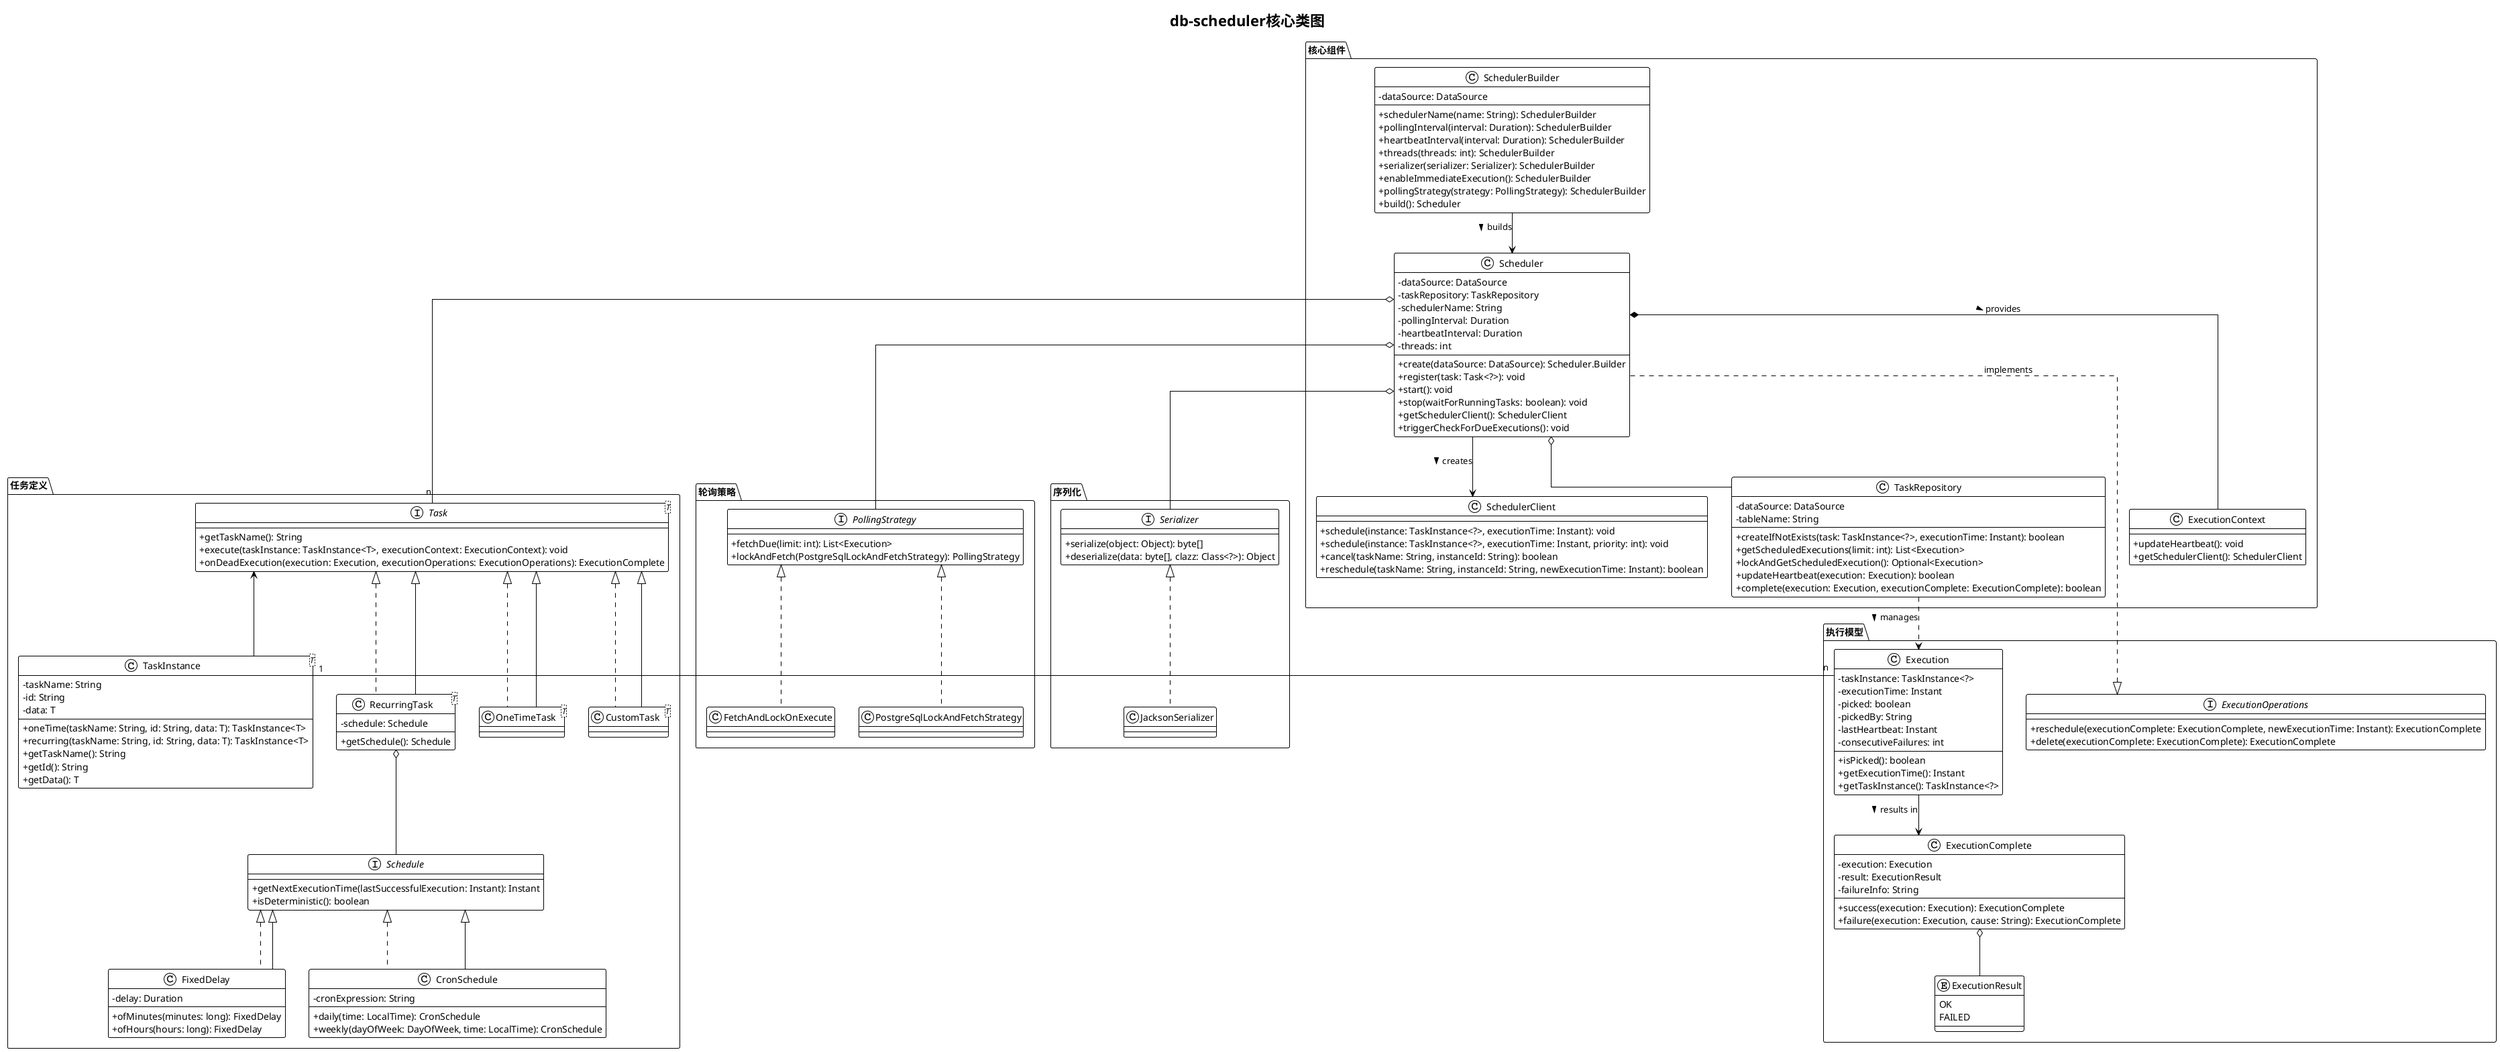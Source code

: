 @startuml db-scheduler类图

!theme plain
skinparam linetype ortho
skinparam classAttributeIconSize 0

title db-scheduler核心类图

package "核心组件" {
  class Scheduler {
    - dataSource: DataSource
    - taskRepository: TaskRepository
    - schedulerName: String
    - pollingInterval: Duration
    - heartbeatInterval: Duration
    - threads: int
    + create(dataSource: DataSource): Scheduler.Builder
    + register(task: Task<?>): void
    + start(): void
    + stop(waitForRunningTasks: boolean): void
    + getSchedulerClient(): SchedulerClient
    + triggerCheckForDueExecutions(): void
  }
  
  class SchedulerBuilder {
    - dataSource: DataSource
    + schedulerName(name: String): SchedulerBuilder
    + pollingInterval(interval: Duration): SchedulerBuilder
    + heartbeatInterval(interval: Duration): SchedulerBuilder
    + threads(threads: int): SchedulerBuilder
    + serializer(serializer: Serializer): SchedulerBuilder
    + enableImmediateExecution(): SchedulerBuilder
    + pollingStrategy(strategy: PollingStrategy): SchedulerBuilder
    + build(): Scheduler
  }

  class SchedulerClient {
    + schedule(instance: TaskInstance<?>, executionTime: Instant): void
    + schedule(instance: TaskInstance<?>, executionTime: Instant, priority: int): void
    + cancel(taskName: String, instanceId: String): boolean
    + reschedule(taskName: String, instanceId: String, newExecutionTime: Instant): boolean
  }

  class TaskRepository {
    - dataSource: DataSource
    - tableName: String
    + createIfNotExists(task: TaskInstance<?>, executionTime: Instant): boolean
    + getScheduledExecutions(limit: int): List<Execution>
    + lockAndGetScheduledExecution(): Optional<Execution>
    + updateHeartbeat(execution: Execution): boolean
    + complete(execution: Execution, executionComplete: ExecutionComplete): boolean
  }
  
  class ExecutionContext {
    + updateHeartbeat(): void
    + getSchedulerClient(): SchedulerClient
  }
}

package "任务定义" {
  interface Task<T> {
    + getTaskName(): String
    + execute(taskInstance: TaskInstance<T>, executionContext: ExecutionContext): void
    + onDeadExecution(execution: Execution, executionOperations: ExecutionOperations): ExecutionComplete
  }
  
  class TaskInstance<T> {
    - taskName: String
    - id: String
    - data: T
    + oneTime(taskName: String, id: String, data: T): TaskInstance<T>
    + recurring(taskName: String, id: String, data: T): TaskInstance<T>
    + getTaskName(): String
    + getId(): String
    + getData(): T
  }
  
  class RecurringTask<T> implements Task {
    - schedule: Schedule
    + getSchedule(): Schedule
  }
  
  class OneTimeTask<T> implements Task {
  }
  
  class CustomTask<T> implements Task {
  }
  
  interface Schedule {
    + getNextExecutionTime(lastSuccessfulExecution: Instant): Instant
    + isDeterministic(): boolean
  }
  
  class FixedDelay implements Schedule {
    - delay: Duration
    + ofMinutes(minutes: long): FixedDelay
    + ofHours(hours: long): FixedDelay
  }
  
  class CronSchedule implements Schedule {
    - cronExpression: String
    + daily(time: LocalTime): CronSchedule
    + weekly(dayOfWeek: DayOfWeek, time: LocalTime): CronSchedule
  }
}

package "执行模型" {
  class Execution {
    - taskInstance: TaskInstance<?>
    - executionTime: Instant
    - picked: boolean
    - pickedBy: String
    - lastHeartbeat: Instant
    - consecutiveFailures: int
    + isPicked(): boolean
    + getExecutionTime(): Instant
    + getTaskInstance(): TaskInstance<?>
  }
  
  class ExecutionComplete {
    - execution: Execution
    - result: ExecutionResult
    - failureInfo: String
    + success(execution: Execution): ExecutionComplete
    + failure(execution: Execution, cause: String): ExecutionComplete
  }
  
  enum ExecutionResult {
    OK
    FAILED
  }
  
  interface ExecutionOperations {
    + reschedule(executionComplete: ExecutionComplete, newExecutionTime: Instant): ExecutionComplete
    + delete(executionComplete: ExecutionComplete): ExecutionComplete
  }
}

package "轮询策略" {
  interface PollingStrategy {
    + fetchDue(limit: int): List<Execution>
    + lockAndFetch(PostgreSqlLockAndFetchStrategy): PollingStrategy
  }
  
  class FetchAndLockOnExecute implements PollingStrategy {
  }
  
  class PostgreSqlLockAndFetchStrategy implements PollingStrategy {
  }
}

package "序列化" {
  interface Serializer {
    + serialize(object: Object): byte[]
    + deserialize(data: byte[], clazz: Class<?>): Object
  }
  
  class JacksonSerializer implements Serializer {
  }
}

Scheduler o-- TaskRepository
Scheduler o-- "n" Task
Scheduler o-- PollingStrategy
Scheduler o-- Serializer
Scheduler --> SchedulerClient : creates >
Scheduler *-- ExecutionContext : provides >

SchedulerBuilder --> Scheduler : builds >

Task <-- TaskInstance
Task <|-- RecurringTask
Task <|-- OneTimeTask
Task <|-- CustomTask

RecurringTask o-- Schedule
Schedule <|-- FixedDelay
Schedule <|-- CronSchedule

TaskRepository ..> Execution : manages >
TaskInstance "1" -- "n" Execution
Execution --> ExecutionComplete : results in >
ExecutionComplete o-- ExecutionResult

ExecutionOperations <|.. Scheduler : implements

@enduml 